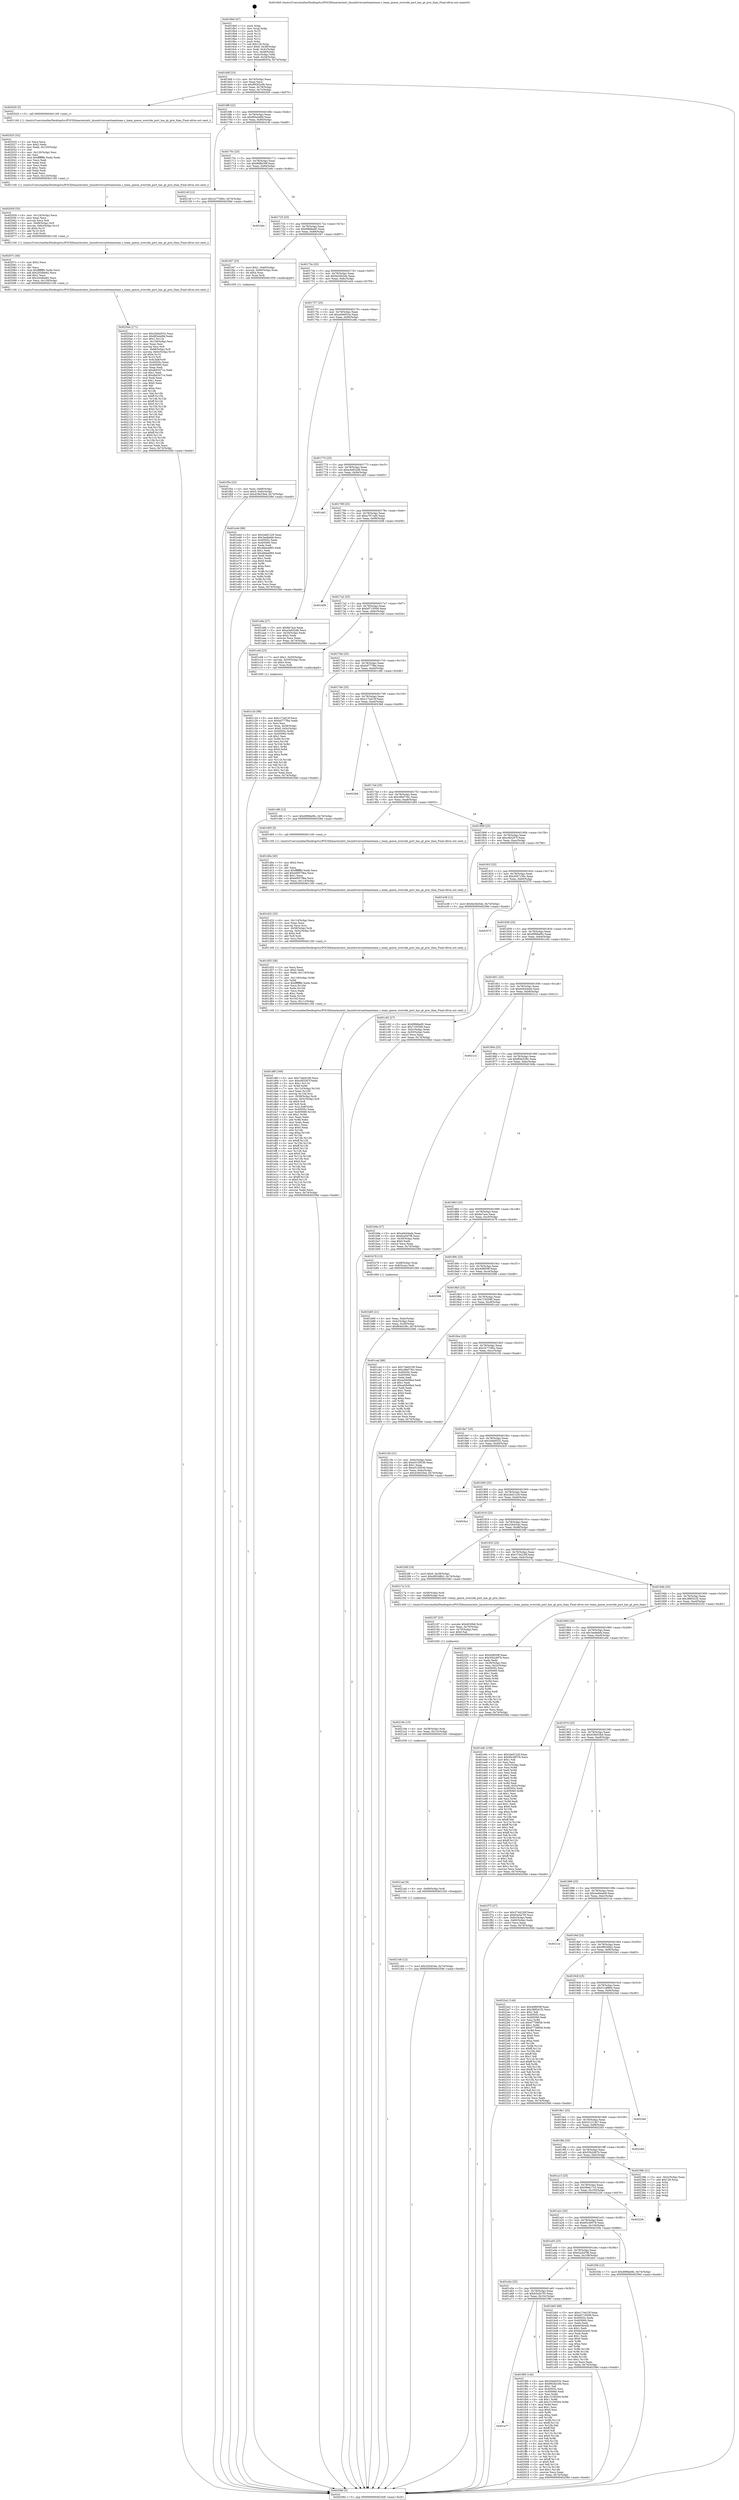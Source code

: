 digraph "0x4016b0" {
  label = "0x4016b0 (/mnt/c/Users/mathe/Desktop/tcc/POCII/binaries/extr_linuxdriversnetteamteam.c_team_queue_override_port_has_gt_prio_than_Final-ollvm.out::main(0))"
  labelloc = "t"
  node[shape=record]

  Entry [label="",width=0.3,height=0.3,shape=circle,fillcolor=black,style=filled]
  "0x4016df" [label="{
     0x4016df [23]\l
     | [instrs]\l
     &nbsp;&nbsp;0x4016df \<+3\>: mov -0x74(%rbp),%eax\l
     &nbsp;&nbsp;0x4016e2 \<+2\>: mov %eax,%ecx\l
     &nbsp;&nbsp;0x4016e4 \<+6\>: sub $0x89282c0b,%ecx\l
     &nbsp;&nbsp;0x4016ea \<+3\>: mov %eax,-0x78(%rbp)\l
     &nbsp;&nbsp;0x4016ed \<+3\>: mov %ecx,-0x7c(%rbp)\l
     &nbsp;&nbsp;0x4016f0 \<+6\>: je 0000000000402020 \<main+0x970\>\l
  }"]
  "0x402020" [label="{
     0x402020 [5]\l
     | [instrs]\l
     &nbsp;&nbsp;0x402020 \<+5\>: call 0000000000401160 \<next_i\>\l
     | [calls]\l
     &nbsp;&nbsp;0x401160 \{1\} (/mnt/c/Users/mathe/Desktop/tcc/POCII/binaries/extr_linuxdriversnetteamteam.c_team_queue_override_port_has_gt_prio_than_Final-ollvm.out::next_i)\l
  }"]
  "0x4016f6" [label="{
     0x4016f6 [22]\l
     | [instrs]\l
     &nbsp;&nbsp;0x4016f6 \<+5\>: jmp 00000000004016fb \<main+0x4b\>\l
     &nbsp;&nbsp;0x4016fb \<+3\>: mov -0x78(%rbp),%eax\l
     &nbsp;&nbsp;0x4016fe \<+5\>: sub $0x8f3a4d9d,%eax\l
     &nbsp;&nbsp;0x401703 \<+3\>: mov %eax,-0x80(%rbp)\l
     &nbsp;&nbsp;0x401706 \<+6\>: je 000000000040214f \<main+0xa9f\>\l
  }"]
  Exit [label="",width=0.3,height=0.3,shape=circle,fillcolor=black,style=filled,peripheries=2]
  "0x40214f" [label="{
     0x40214f [12]\l
     | [instrs]\l
     &nbsp;&nbsp;0x40214f \<+7\>: movl $0x1b77280c,-0x74(%rbp)\l
     &nbsp;&nbsp;0x402156 \<+5\>: jmp 000000000040258d \<main+0xedd\>\l
  }"]
  "0x40170c" [label="{
     0x40170c [25]\l
     | [instrs]\l
     &nbsp;&nbsp;0x40170c \<+5\>: jmp 0000000000401711 \<main+0x61\>\l
     &nbsp;&nbsp;0x401711 \<+3\>: mov -0x78(%rbp),%eax\l
     &nbsp;&nbsp;0x401714 \<+5\>: sub $0x96f8439f,%eax\l
     &nbsp;&nbsp;0x401719 \<+6\>: mov %eax,-0x84(%rbp)\l
     &nbsp;&nbsp;0x40171f \<+6\>: je 0000000000401b6c \<main+0x4bc\>\l
  }"]
  "0x4021b6" [label="{
     0x4021b6 [12]\l
     | [instrs]\l
     &nbsp;&nbsp;0x4021b6 \<+7\>: movl $0x32fcb54a,-0x74(%rbp)\l
     &nbsp;&nbsp;0x4021bd \<+5\>: jmp 000000000040258d \<main+0xedd\>\l
  }"]
  "0x401b6c" [label="{
     0x401b6c\l
  }", style=dashed]
  "0x401725" [label="{
     0x401725 [25]\l
     | [instrs]\l
     &nbsp;&nbsp;0x401725 \<+5\>: jmp 000000000040172a \<main+0x7a\>\l
     &nbsp;&nbsp;0x40172a \<+3\>: mov -0x78(%rbp),%eax\l
     &nbsp;&nbsp;0x40172d \<+5\>: sub $0x99fdba95,%eax\l
     &nbsp;&nbsp;0x401732 \<+6\>: mov %eax,-0x88(%rbp)\l
     &nbsp;&nbsp;0x401738 \<+6\>: je 0000000000401f47 \<main+0x897\>\l
  }"]
  "0x4021ad" [label="{
     0x4021ad [9]\l
     | [instrs]\l
     &nbsp;&nbsp;0x4021ad \<+4\>: mov -0x68(%rbp),%rdi\l
     &nbsp;&nbsp;0x4021b1 \<+5\>: call 0000000000401030 \<free@plt\>\l
     | [calls]\l
     &nbsp;&nbsp;0x401030 \{1\} (unknown)\l
  }"]
  "0x401f47" [label="{
     0x401f47 [23]\l
     | [instrs]\l
     &nbsp;&nbsp;0x401f47 \<+7\>: movl $0x1,-0x60(%rbp)\l
     &nbsp;&nbsp;0x401f4e \<+4\>: movslq -0x60(%rbp),%rax\l
     &nbsp;&nbsp;0x401f52 \<+4\>: shl $0x4,%rax\l
     &nbsp;&nbsp;0x401f56 \<+3\>: mov %rax,%rdi\l
     &nbsp;&nbsp;0x401f59 \<+5\>: call 0000000000401050 \<malloc@plt\>\l
     | [calls]\l
     &nbsp;&nbsp;0x401050 \{1\} (unknown)\l
  }"]
  "0x40173e" [label="{
     0x40173e [25]\l
     | [instrs]\l
     &nbsp;&nbsp;0x40173e \<+5\>: jmp 0000000000401743 \<main+0x93\>\l
     &nbsp;&nbsp;0x401743 \<+3\>: mov -0x78(%rbp),%eax\l
     &nbsp;&nbsp;0x401746 \<+5\>: sub $0x9a34b5de,%eax\l
     &nbsp;&nbsp;0x40174b \<+6\>: mov %eax,-0x8c(%rbp)\l
     &nbsp;&nbsp;0x401751 \<+6\>: je 0000000000401e44 \<main+0x794\>\l
  }"]
  "0x40219e" [label="{
     0x40219e [15]\l
     | [instrs]\l
     &nbsp;&nbsp;0x40219e \<+4\>: mov -0x58(%rbp),%rdi\l
     &nbsp;&nbsp;0x4021a2 \<+6\>: mov %eax,-0x12c(%rbp)\l
     &nbsp;&nbsp;0x4021a8 \<+5\>: call 0000000000401030 \<free@plt\>\l
     | [calls]\l
     &nbsp;&nbsp;0x401030 \{1\} (unknown)\l
  }"]
  "0x401e44" [label="{
     0x401e44 [88]\l
     | [instrs]\l
     &nbsp;&nbsp;0x401e44 \<+5\>: mov $0x2def1229,%eax\l
     &nbsp;&nbsp;0x401e49 \<+5\>: mov $0x3ee8abfa,%ecx\l
     &nbsp;&nbsp;0x401e4e \<+7\>: mov 0x40505c,%edx\l
     &nbsp;&nbsp;0x401e55 \<+7\>: mov 0x405060,%esi\l
     &nbsp;&nbsp;0x401e5c \<+2\>: mov %edx,%edi\l
     &nbsp;&nbsp;0x401e5e \<+6\>: sub $0x48da4965,%edi\l
     &nbsp;&nbsp;0x401e64 \<+3\>: sub $0x1,%edi\l
     &nbsp;&nbsp;0x401e67 \<+6\>: add $0x48da4965,%edi\l
     &nbsp;&nbsp;0x401e6d \<+3\>: imul %edi,%edx\l
     &nbsp;&nbsp;0x401e70 \<+3\>: and $0x1,%edx\l
     &nbsp;&nbsp;0x401e73 \<+3\>: cmp $0x0,%edx\l
     &nbsp;&nbsp;0x401e76 \<+4\>: sete %r8b\l
     &nbsp;&nbsp;0x401e7a \<+3\>: cmp $0xa,%esi\l
     &nbsp;&nbsp;0x401e7d \<+4\>: setl %r9b\l
     &nbsp;&nbsp;0x401e81 \<+3\>: mov %r8b,%r10b\l
     &nbsp;&nbsp;0x401e84 \<+3\>: and %r9b,%r10b\l
     &nbsp;&nbsp;0x401e87 \<+3\>: xor %r9b,%r8b\l
     &nbsp;&nbsp;0x401e8a \<+3\>: or %r8b,%r10b\l
     &nbsp;&nbsp;0x401e8d \<+4\>: test $0x1,%r10b\l
     &nbsp;&nbsp;0x401e91 \<+3\>: cmovne %ecx,%eax\l
     &nbsp;&nbsp;0x401e94 \<+3\>: mov %eax,-0x74(%rbp)\l
     &nbsp;&nbsp;0x401e97 \<+5\>: jmp 000000000040258d \<main+0xedd\>\l
  }"]
  "0x401757" [label="{
     0x401757 [25]\l
     | [instrs]\l
     &nbsp;&nbsp;0x401757 \<+5\>: jmp 000000000040175c \<main+0xac\>\l
     &nbsp;&nbsp;0x40175c \<+3\>: mov -0x78(%rbp),%eax\l
     &nbsp;&nbsp;0x40175f \<+5\>: sub $0xa0e6053a,%eax\l
     &nbsp;&nbsp;0x401764 \<+6\>: mov %eax,-0x90(%rbp)\l
     &nbsp;&nbsp;0x40176a \<+6\>: je 0000000000401a9a \<main+0x3ea\>\l
  }"]
  "0x402187" [label="{
     0x402187 [23]\l
     | [instrs]\l
     &nbsp;&nbsp;0x402187 \<+10\>: movabs $0x4030b6,%rdi\l
     &nbsp;&nbsp;0x402191 \<+3\>: mov %eax,-0x70(%rbp)\l
     &nbsp;&nbsp;0x402194 \<+3\>: mov -0x70(%rbp),%esi\l
     &nbsp;&nbsp;0x402197 \<+2\>: mov $0x0,%al\l
     &nbsp;&nbsp;0x402199 \<+5\>: call 0000000000401040 \<printf@plt\>\l
     | [calls]\l
     &nbsp;&nbsp;0x401040 \{1\} (unknown)\l
  }"]
  "0x401a9a" [label="{
     0x401a9a [27]\l
     | [instrs]\l
     &nbsp;&nbsp;0x401a9a \<+5\>: mov $0x8a7ace,%eax\l
     &nbsp;&nbsp;0x401a9f \<+5\>: mov $0xa3e832d6,%ecx\l
     &nbsp;&nbsp;0x401aa4 \<+3\>: mov -0x34(%rbp),%edx\l
     &nbsp;&nbsp;0x401aa7 \<+3\>: cmp $0x2,%edx\l
     &nbsp;&nbsp;0x401aaa \<+3\>: cmovne %ecx,%eax\l
     &nbsp;&nbsp;0x401aad \<+3\>: mov %eax,-0x74(%rbp)\l
     &nbsp;&nbsp;0x401ab0 \<+5\>: jmp 000000000040258d \<main+0xedd\>\l
  }"]
  "0x401770" [label="{
     0x401770 [25]\l
     | [instrs]\l
     &nbsp;&nbsp;0x401770 \<+5\>: jmp 0000000000401775 \<main+0xc5\>\l
     &nbsp;&nbsp;0x401775 \<+3\>: mov -0x78(%rbp),%eax\l
     &nbsp;&nbsp;0x401778 \<+5\>: sub $0xa3e832d6,%eax\l
     &nbsp;&nbsp;0x40177d \<+6\>: mov %eax,-0x94(%rbp)\l
     &nbsp;&nbsp;0x401783 \<+6\>: je 0000000000401ab5 \<main+0x405\>\l
  }"]
  "0x40258d" [label="{
     0x40258d [5]\l
     | [instrs]\l
     &nbsp;&nbsp;0x40258d \<+5\>: jmp 00000000004016df \<main+0x2f\>\l
  }"]
  "0x4016b0" [label="{
     0x4016b0 [47]\l
     | [instrs]\l
     &nbsp;&nbsp;0x4016b0 \<+1\>: push %rbp\l
     &nbsp;&nbsp;0x4016b1 \<+3\>: mov %rsp,%rbp\l
     &nbsp;&nbsp;0x4016b4 \<+2\>: push %r15\l
     &nbsp;&nbsp;0x4016b6 \<+2\>: push %r14\l
     &nbsp;&nbsp;0x4016b8 \<+2\>: push %r13\l
     &nbsp;&nbsp;0x4016ba \<+2\>: push %r12\l
     &nbsp;&nbsp;0x4016bc \<+1\>: push %rbx\l
     &nbsp;&nbsp;0x4016bd \<+7\>: sub $0x128,%rsp\l
     &nbsp;&nbsp;0x4016c4 \<+7\>: movl $0x0,-0x38(%rbp)\l
     &nbsp;&nbsp;0x4016cb \<+3\>: mov %edi,-0x3c(%rbp)\l
     &nbsp;&nbsp;0x4016ce \<+4\>: mov %rsi,-0x48(%rbp)\l
     &nbsp;&nbsp;0x4016d2 \<+3\>: mov -0x3c(%rbp),%edi\l
     &nbsp;&nbsp;0x4016d5 \<+3\>: mov %edi,-0x34(%rbp)\l
     &nbsp;&nbsp;0x4016d8 \<+7\>: movl $0xa0e6053a,-0x74(%rbp)\l
  }"]
  "0x4020a4" [label="{
     0x4020a4 [171]\l
     | [instrs]\l
     &nbsp;&nbsp;0x4020a4 \<+5\>: mov $0x20eb0532,%ecx\l
     &nbsp;&nbsp;0x4020a9 \<+5\>: mov $0x8f3a4d9d,%edx\l
     &nbsp;&nbsp;0x4020ae \<+3\>: mov $0x1,%r11b\l
     &nbsp;&nbsp;0x4020b1 \<+6\>: mov -0x128(%rbp),%esi\l
     &nbsp;&nbsp;0x4020b7 \<+3\>: imul %eax,%esi\l
     &nbsp;&nbsp;0x4020ba \<+3\>: movslq %esi,%r8\l
     &nbsp;&nbsp;0x4020bd \<+4\>: mov -0x68(%rbp),%r9\l
     &nbsp;&nbsp;0x4020c1 \<+4\>: movslq -0x6c(%rbp),%r10\l
     &nbsp;&nbsp;0x4020c5 \<+4\>: shl $0x4,%r10\l
     &nbsp;&nbsp;0x4020c9 \<+3\>: add %r10,%r9\l
     &nbsp;&nbsp;0x4020cc \<+4\>: mov %r8,0x8(%r9)\l
     &nbsp;&nbsp;0x4020d0 \<+7\>: mov 0x40505c,%eax\l
     &nbsp;&nbsp;0x4020d7 \<+7\>: mov 0x405060,%esi\l
     &nbsp;&nbsp;0x4020de \<+2\>: mov %eax,%edi\l
     &nbsp;&nbsp;0x4020e0 \<+6\>: add $0xdb03471e,%edi\l
     &nbsp;&nbsp;0x4020e6 \<+3\>: sub $0x1,%edi\l
     &nbsp;&nbsp;0x4020e9 \<+6\>: sub $0xdb03471e,%edi\l
     &nbsp;&nbsp;0x4020ef \<+3\>: imul %edi,%eax\l
     &nbsp;&nbsp;0x4020f2 \<+3\>: and $0x1,%eax\l
     &nbsp;&nbsp;0x4020f5 \<+3\>: cmp $0x0,%eax\l
     &nbsp;&nbsp;0x4020f8 \<+3\>: sete %bl\l
     &nbsp;&nbsp;0x4020fb \<+3\>: cmp $0xa,%esi\l
     &nbsp;&nbsp;0x4020fe \<+4\>: setl %r14b\l
     &nbsp;&nbsp;0x402102 \<+3\>: mov %bl,%r15b\l
     &nbsp;&nbsp;0x402105 \<+4\>: xor $0xff,%r15b\l
     &nbsp;&nbsp;0x402109 \<+3\>: mov %r14b,%r12b\l
     &nbsp;&nbsp;0x40210c \<+4\>: xor $0xff,%r12b\l
     &nbsp;&nbsp;0x402110 \<+4\>: xor $0x0,%r11b\l
     &nbsp;&nbsp;0x402114 \<+3\>: mov %r15b,%r13b\l
     &nbsp;&nbsp;0x402117 \<+4\>: and $0x0,%r13b\l
     &nbsp;&nbsp;0x40211b \<+3\>: and %r11b,%bl\l
     &nbsp;&nbsp;0x40211e \<+3\>: mov %r12b,%al\l
     &nbsp;&nbsp;0x402121 \<+2\>: and $0x0,%al\l
     &nbsp;&nbsp;0x402123 \<+3\>: and %r11b,%r14b\l
     &nbsp;&nbsp;0x402126 \<+3\>: or %bl,%r13b\l
     &nbsp;&nbsp;0x402129 \<+3\>: or %r14b,%al\l
     &nbsp;&nbsp;0x40212c \<+3\>: xor %al,%r13b\l
     &nbsp;&nbsp;0x40212f \<+3\>: or %r12b,%r15b\l
     &nbsp;&nbsp;0x402132 \<+4\>: xor $0xff,%r15b\l
     &nbsp;&nbsp;0x402136 \<+4\>: or $0x0,%r11b\l
     &nbsp;&nbsp;0x40213a \<+3\>: and %r11b,%r15b\l
     &nbsp;&nbsp;0x40213d \<+3\>: or %r15b,%r13b\l
     &nbsp;&nbsp;0x402140 \<+4\>: test $0x1,%r13b\l
     &nbsp;&nbsp;0x402144 \<+3\>: cmovne %edx,%ecx\l
     &nbsp;&nbsp;0x402147 \<+3\>: mov %ecx,-0x74(%rbp)\l
     &nbsp;&nbsp;0x40214a \<+5\>: jmp 000000000040258d \<main+0xedd\>\l
  }"]
  "0x401ab5" [label="{
     0x401ab5\l
  }", style=dashed]
  "0x401789" [label="{
     0x401789 [25]\l
     | [instrs]\l
     &nbsp;&nbsp;0x401789 \<+5\>: jmp 000000000040178e \<main+0xde\>\l
     &nbsp;&nbsp;0x40178e \<+3\>: mov -0x78(%rbp),%eax\l
     &nbsp;&nbsp;0x401791 \<+5\>: sub $0xa797caf5,%eax\l
     &nbsp;&nbsp;0x401796 \<+6\>: mov %eax,-0x98(%rbp)\l
     &nbsp;&nbsp;0x40179c \<+6\>: je 0000000000401b08 \<main+0x458\>\l
  }"]
  "0x40207c" [label="{
     0x40207c [40]\l
     | [instrs]\l
     &nbsp;&nbsp;0x40207c \<+5\>: mov $0x2,%ecx\l
     &nbsp;&nbsp;0x402081 \<+1\>: cltd\l
     &nbsp;&nbsp;0x402082 \<+2\>: idiv %ecx\l
     &nbsp;&nbsp;0x402084 \<+6\>: imul $0xfffffffe,%edx,%ecx\l
     &nbsp;&nbsp;0x40208a \<+6\>: add $0x2d3dbe82,%ecx\l
     &nbsp;&nbsp;0x402090 \<+3\>: add $0x1,%ecx\l
     &nbsp;&nbsp;0x402093 \<+6\>: sub $0x2d3dbe82,%ecx\l
     &nbsp;&nbsp;0x402099 \<+6\>: mov %ecx,-0x128(%rbp)\l
     &nbsp;&nbsp;0x40209f \<+5\>: call 0000000000401160 \<next_i\>\l
     | [calls]\l
     &nbsp;&nbsp;0x401160 \{1\} (/mnt/c/Users/mathe/Desktop/tcc/POCII/binaries/extr_linuxdriversnetteamteam.c_team_queue_override_port_has_gt_prio_than_Final-ollvm.out::next_i)\l
  }"]
  "0x401b08" [label="{
     0x401b08\l
  }", style=dashed]
  "0x4017a2" [label="{
     0x4017a2 [25]\l
     | [instrs]\l
     &nbsp;&nbsp;0x4017a2 \<+5\>: jmp 00000000004017a7 \<main+0xf7\>\l
     &nbsp;&nbsp;0x4017a7 \<+3\>: mov -0x78(%rbp),%eax\l
     &nbsp;&nbsp;0x4017aa \<+5\>: sub $0xb0719508,%eax\l
     &nbsp;&nbsp;0x4017af \<+6\>: mov %eax,-0x9c(%rbp)\l
     &nbsp;&nbsp;0x4017b5 \<+6\>: je 0000000000401c0d \<main+0x55d\>\l
  }"]
  "0x402059" [label="{
     0x402059 [35]\l
     | [instrs]\l
     &nbsp;&nbsp;0x402059 \<+6\>: mov -0x124(%rbp),%ecx\l
     &nbsp;&nbsp;0x40205f \<+3\>: imul %eax,%ecx\l
     &nbsp;&nbsp;0x402062 \<+3\>: movslq %ecx,%r8\l
     &nbsp;&nbsp;0x402065 \<+4\>: mov -0x68(%rbp),%r9\l
     &nbsp;&nbsp;0x402069 \<+4\>: movslq -0x6c(%rbp),%r10\l
     &nbsp;&nbsp;0x40206d \<+4\>: shl $0x4,%r10\l
     &nbsp;&nbsp;0x402071 \<+3\>: add %r10,%r9\l
     &nbsp;&nbsp;0x402074 \<+3\>: mov %r8,(%r9)\l
     &nbsp;&nbsp;0x402077 \<+5\>: call 0000000000401160 \<next_i\>\l
     | [calls]\l
     &nbsp;&nbsp;0x401160 \{1\} (/mnt/c/Users/mathe/Desktop/tcc/POCII/binaries/extr_linuxdriversnetteamteam.c_team_queue_override_port_has_gt_prio_than_Final-ollvm.out::next_i)\l
  }"]
  "0x401c0d" [label="{
     0x401c0d [23]\l
     | [instrs]\l
     &nbsp;&nbsp;0x401c0d \<+7\>: movl $0x1,-0x50(%rbp)\l
     &nbsp;&nbsp;0x401c14 \<+4\>: movslq -0x50(%rbp),%rax\l
     &nbsp;&nbsp;0x401c18 \<+4\>: shl $0x4,%rax\l
     &nbsp;&nbsp;0x401c1c \<+3\>: mov %rax,%rdi\l
     &nbsp;&nbsp;0x401c1f \<+5\>: call 0000000000401050 \<malloc@plt\>\l
     | [calls]\l
     &nbsp;&nbsp;0x401050 \{1\} (unknown)\l
  }"]
  "0x4017bb" [label="{
     0x4017bb [25]\l
     | [instrs]\l
     &nbsp;&nbsp;0x4017bb \<+5\>: jmp 00000000004017c0 \<main+0x110\>\l
     &nbsp;&nbsp;0x4017c0 \<+3\>: mov -0x78(%rbp),%eax\l
     &nbsp;&nbsp;0x4017c3 \<+5\>: sub $0xbd777fbe,%eax\l
     &nbsp;&nbsp;0x4017c8 \<+6\>: mov %eax,-0xa0(%rbp)\l
     &nbsp;&nbsp;0x4017ce \<+6\>: je 0000000000401c86 \<main+0x5d6\>\l
  }"]
  "0x402025" [label="{
     0x402025 [52]\l
     | [instrs]\l
     &nbsp;&nbsp;0x402025 \<+2\>: xor %ecx,%ecx\l
     &nbsp;&nbsp;0x402027 \<+5\>: mov $0x2,%edx\l
     &nbsp;&nbsp;0x40202c \<+6\>: mov %edx,-0x120(%rbp)\l
     &nbsp;&nbsp;0x402032 \<+1\>: cltd\l
     &nbsp;&nbsp;0x402033 \<+6\>: mov -0x120(%rbp),%esi\l
     &nbsp;&nbsp;0x402039 \<+2\>: idiv %esi\l
     &nbsp;&nbsp;0x40203b \<+6\>: imul $0xfffffffe,%edx,%edx\l
     &nbsp;&nbsp;0x402041 \<+2\>: mov %ecx,%edi\l
     &nbsp;&nbsp;0x402043 \<+2\>: sub %edx,%edi\l
     &nbsp;&nbsp;0x402045 \<+2\>: mov %ecx,%edx\l
     &nbsp;&nbsp;0x402047 \<+3\>: sub $0x1,%edx\l
     &nbsp;&nbsp;0x40204a \<+2\>: add %edx,%edi\l
     &nbsp;&nbsp;0x40204c \<+2\>: sub %edi,%ecx\l
     &nbsp;&nbsp;0x40204e \<+6\>: mov %ecx,-0x124(%rbp)\l
     &nbsp;&nbsp;0x402054 \<+5\>: call 0000000000401160 \<next_i\>\l
     | [calls]\l
     &nbsp;&nbsp;0x401160 \{1\} (/mnt/c/Users/mathe/Desktop/tcc/POCII/binaries/extr_linuxdriversnetteamteam.c_team_queue_override_port_has_gt_prio_than_Final-ollvm.out::next_i)\l
  }"]
  "0x401c86" [label="{
     0x401c86 [12]\l
     | [instrs]\l
     &nbsp;&nbsp;0x401c86 \<+7\>: movl $0xd998a08c,-0x74(%rbp)\l
     &nbsp;&nbsp;0x401c8d \<+5\>: jmp 000000000040258d \<main+0xedd\>\l
  }"]
  "0x4017d4" [label="{
     0x4017d4 [25]\l
     | [instrs]\l
     &nbsp;&nbsp;0x4017d4 \<+5\>: jmp 00000000004017d9 \<main+0x129\>\l
     &nbsp;&nbsp;0x4017d9 \<+3\>: mov -0x78(%rbp),%eax\l
     &nbsp;&nbsp;0x4017dc \<+5\>: sub $0xc17ed15f,%eax\l
     &nbsp;&nbsp;0x4017e1 \<+6\>: mov %eax,-0xa4(%rbp)\l
     &nbsp;&nbsp;0x4017e7 \<+6\>: je 00000000004023b8 \<main+0xd08\>\l
  }"]
  "0x401a77" [label="{
     0x401a77\l
  }", style=dashed]
  "0x4023b8" [label="{
     0x4023b8\l
  }", style=dashed]
  "0x4017ed" [label="{
     0x4017ed [25]\l
     | [instrs]\l
     &nbsp;&nbsp;0x4017ed \<+5\>: jmp 00000000004017f2 \<main+0x142\>\l
     &nbsp;&nbsp;0x4017f2 \<+3\>: mov -0x78(%rbp),%eax\l
     &nbsp;&nbsp;0x4017f5 \<+5\>: sub $0xc96d730c,%eax\l
     &nbsp;&nbsp;0x4017fa \<+6\>: mov %eax,-0xa8(%rbp)\l
     &nbsp;&nbsp;0x401800 \<+6\>: je 0000000000401d05 \<main+0x655\>\l
  }"]
  "0x401f90" [label="{
     0x401f90 [144]\l
     | [instrs]\l
     &nbsp;&nbsp;0x401f90 \<+5\>: mov $0x20eb0532,%eax\l
     &nbsp;&nbsp;0x401f95 \<+5\>: mov $0x89282c0b,%ecx\l
     &nbsp;&nbsp;0x401f9a \<+2\>: mov $0x1,%dl\l
     &nbsp;&nbsp;0x401f9c \<+7\>: mov 0x40505c,%esi\l
     &nbsp;&nbsp;0x401fa3 \<+7\>: mov 0x405060,%edi\l
     &nbsp;&nbsp;0x401faa \<+3\>: mov %esi,%r8d\l
     &nbsp;&nbsp;0x401fad \<+7\>: sub $0x13100264,%r8d\l
     &nbsp;&nbsp;0x401fb4 \<+4\>: sub $0x1,%r8d\l
     &nbsp;&nbsp;0x401fb8 \<+7\>: add $0x13100264,%r8d\l
     &nbsp;&nbsp;0x401fbf \<+4\>: imul %r8d,%esi\l
     &nbsp;&nbsp;0x401fc3 \<+3\>: and $0x1,%esi\l
     &nbsp;&nbsp;0x401fc6 \<+3\>: cmp $0x0,%esi\l
     &nbsp;&nbsp;0x401fc9 \<+4\>: sete %r9b\l
     &nbsp;&nbsp;0x401fcd \<+3\>: cmp $0xa,%edi\l
     &nbsp;&nbsp;0x401fd0 \<+4\>: setl %r10b\l
     &nbsp;&nbsp;0x401fd4 \<+3\>: mov %r9b,%r11b\l
     &nbsp;&nbsp;0x401fd7 \<+4\>: xor $0xff,%r11b\l
     &nbsp;&nbsp;0x401fdb \<+3\>: mov %r10b,%bl\l
     &nbsp;&nbsp;0x401fde \<+3\>: xor $0xff,%bl\l
     &nbsp;&nbsp;0x401fe1 \<+3\>: xor $0x0,%dl\l
     &nbsp;&nbsp;0x401fe4 \<+3\>: mov %r11b,%r14b\l
     &nbsp;&nbsp;0x401fe7 \<+4\>: and $0x0,%r14b\l
     &nbsp;&nbsp;0x401feb \<+3\>: and %dl,%r9b\l
     &nbsp;&nbsp;0x401fee \<+3\>: mov %bl,%r15b\l
     &nbsp;&nbsp;0x401ff1 \<+4\>: and $0x0,%r15b\l
     &nbsp;&nbsp;0x401ff5 \<+3\>: and %dl,%r10b\l
     &nbsp;&nbsp;0x401ff8 \<+3\>: or %r9b,%r14b\l
     &nbsp;&nbsp;0x401ffb \<+3\>: or %r10b,%r15b\l
     &nbsp;&nbsp;0x401ffe \<+3\>: xor %r15b,%r14b\l
     &nbsp;&nbsp;0x402001 \<+3\>: or %bl,%r11b\l
     &nbsp;&nbsp;0x402004 \<+4\>: xor $0xff,%r11b\l
     &nbsp;&nbsp;0x402008 \<+3\>: or $0x0,%dl\l
     &nbsp;&nbsp;0x40200b \<+3\>: and %dl,%r11b\l
     &nbsp;&nbsp;0x40200e \<+3\>: or %r11b,%r14b\l
     &nbsp;&nbsp;0x402011 \<+4\>: test $0x1,%r14b\l
     &nbsp;&nbsp;0x402015 \<+3\>: cmovne %ecx,%eax\l
     &nbsp;&nbsp;0x402018 \<+3\>: mov %eax,-0x74(%rbp)\l
     &nbsp;&nbsp;0x40201b \<+5\>: jmp 000000000040258d \<main+0xedd\>\l
  }"]
  "0x401d05" [label="{
     0x401d05 [5]\l
     | [instrs]\l
     &nbsp;&nbsp;0x401d05 \<+5\>: call 0000000000401160 \<next_i\>\l
     | [calls]\l
     &nbsp;&nbsp;0x401160 \{1\} (/mnt/c/Users/mathe/Desktop/tcc/POCII/binaries/extr_linuxdriversnetteamteam.c_team_queue_override_port_has_gt_prio_than_Final-ollvm.out::next_i)\l
  }"]
  "0x401806" [label="{
     0x401806 [25]\l
     | [instrs]\l
     &nbsp;&nbsp;0x401806 \<+5\>: jmp 000000000040180b \<main+0x15b\>\l
     &nbsp;&nbsp;0x40180b \<+3\>: mov -0x78(%rbp),%eax\l
     &nbsp;&nbsp;0x40180e \<+5\>: sub $0xcfd3287f,%eax\l
     &nbsp;&nbsp;0x401813 \<+6\>: mov %eax,-0xac(%rbp)\l
     &nbsp;&nbsp;0x401819 \<+6\>: je 0000000000401e38 \<main+0x788\>\l
  }"]
  "0x401f5e" [label="{
     0x401f5e [23]\l
     | [instrs]\l
     &nbsp;&nbsp;0x401f5e \<+4\>: mov %rax,-0x68(%rbp)\l
     &nbsp;&nbsp;0x401f62 \<+7\>: movl $0x0,-0x6c(%rbp)\l
     &nbsp;&nbsp;0x401f69 \<+7\>: movl $0x439e53b4,-0x74(%rbp)\l
     &nbsp;&nbsp;0x401f70 \<+5\>: jmp 000000000040258d \<main+0xedd\>\l
  }"]
  "0x401e38" [label="{
     0x401e38 [12]\l
     | [instrs]\l
     &nbsp;&nbsp;0x401e38 \<+7\>: movl $0x9a34b5de,-0x74(%rbp)\l
     &nbsp;&nbsp;0x401e3f \<+5\>: jmp 000000000040258d \<main+0xedd\>\l
  }"]
  "0x40181f" [label="{
     0x40181f [25]\l
     | [instrs]\l
     &nbsp;&nbsp;0x40181f \<+5\>: jmp 0000000000401824 \<main+0x174\>\l
     &nbsp;&nbsp;0x401824 \<+3\>: mov -0x78(%rbp),%eax\l
     &nbsp;&nbsp;0x401827 \<+5\>: sub $0xd567158c,%eax\l
     &nbsp;&nbsp;0x40182c \<+6\>: mov %eax,-0xb0(%rbp)\l
     &nbsp;&nbsp;0x401832 \<+6\>: je 0000000000402575 \<main+0xec5\>\l
  }"]
  "0x401d8f" [label="{
     0x401d8f [169]\l
     | [instrs]\l
     &nbsp;&nbsp;0x401d8f \<+5\>: mov $0x73de9199,%ecx\l
     &nbsp;&nbsp;0x401d94 \<+5\>: mov $0xcfd3287f,%edx\l
     &nbsp;&nbsp;0x401d99 \<+3\>: mov $0x1,%r11b\l
     &nbsp;&nbsp;0x401d9c \<+3\>: xor %r9d,%r9d\l
     &nbsp;&nbsp;0x401d9f \<+7\>: mov -0x11c(%rbp),%r10d\l
     &nbsp;&nbsp;0x401da6 \<+4\>: imul %eax,%r10d\l
     &nbsp;&nbsp;0x401daa \<+3\>: movslq %r10d,%rsi\l
     &nbsp;&nbsp;0x401dad \<+4\>: mov -0x58(%rbp),%rdi\l
     &nbsp;&nbsp;0x401db1 \<+4\>: movslq -0x5c(%rbp),%r8\l
     &nbsp;&nbsp;0x401db5 \<+4\>: shl $0x4,%r8\l
     &nbsp;&nbsp;0x401db9 \<+3\>: add %r8,%rdi\l
     &nbsp;&nbsp;0x401dbc \<+4\>: mov %rsi,0x8(%rdi)\l
     &nbsp;&nbsp;0x401dc0 \<+7\>: mov 0x40505c,%eax\l
     &nbsp;&nbsp;0x401dc7 \<+8\>: mov 0x405060,%r10d\l
     &nbsp;&nbsp;0x401dcf \<+4\>: sub $0x1,%r9d\l
     &nbsp;&nbsp;0x401dd3 \<+2\>: mov %eax,%ebx\l
     &nbsp;&nbsp;0x401dd5 \<+3\>: add %r9d,%ebx\l
     &nbsp;&nbsp;0x401dd8 \<+3\>: imul %ebx,%eax\l
     &nbsp;&nbsp;0x401ddb \<+3\>: and $0x1,%eax\l
     &nbsp;&nbsp;0x401dde \<+3\>: cmp $0x0,%eax\l
     &nbsp;&nbsp;0x401de1 \<+4\>: sete %r14b\l
     &nbsp;&nbsp;0x401de5 \<+4\>: cmp $0xa,%r10d\l
     &nbsp;&nbsp;0x401de9 \<+4\>: setl %r15b\l
     &nbsp;&nbsp;0x401ded \<+3\>: mov %r14b,%r12b\l
     &nbsp;&nbsp;0x401df0 \<+4\>: xor $0xff,%r12b\l
     &nbsp;&nbsp;0x401df4 \<+3\>: mov %r15b,%r13b\l
     &nbsp;&nbsp;0x401df7 \<+4\>: xor $0xff,%r13b\l
     &nbsp;&nbsp;0x401dfb \<+4\>: xor $0x0,%r11b\l
     &nbsp;&nbsp;0x401dff \<+3\>: mov %r12b,%al\l
     &nbsp;&nbsp;0x401e02 \<+2\>: and $0x0,%al\l
     &nbsp;&nbsp;0x401e04 \<+3\>: and %r11b,%r14b\l
     &nbsp;&nbsp;0x401e07 \<+3\>: mov %r13b,%sil\l
     &nbsp;&nbsp;0x401e0a \<+4\>: and $0x0,%sil\l
     &nbsp;&nbsp;0x401e0e \<+3\>: and %r11b,%r15b\l
     &nbsp;&nbsp;0x401e11 \<+3\>: or %r14b,%al\l
     &nbsp;&nbsp;0x401e14 \<+3\>: or %r15b,%sil\l
     &nbsp;&nbsp;0x401e17 \<+3\>: xor %sil,%al\l
     &nbsp;&nbsp;0x401e1a \<+3\>: or %r13b,%r12b\l
     &nbsp;&nbsp;0x401e1d \<+4\>: xor $0xff,%r12b\l
     &nbsp;&nbsp;0x401e21 \<+4\>: or $0x0,%r11b\l
     &nbsp;&nbsp;0x401e25 \<+3\>: and %r11b,%r12b\l
     &nbsp;&nbsp;0x401e28 \<+3\>: or %r12b,%al\l
     &nbsp;&nbsp;0x401e2b \<+2\>: test $0x1,%al\l
     &nbsp;&nbsp;0x401e2d \<+3\>: cmovne %edx,%ecx\l
     &nbsp;&nbsp;0x401e30 \<+3\>: mov %ecx,-0x74(%rbp)\l
     &nbsp;&nbsp;0x401e33 \<+5\>: jmp 000000000040258d \<main+0xedd\>\l
  }"]
  "0x402575" [label="{
     0x402575\l
  }", style=dashed]
  "0x401838" [label="{
     0x401838 [25]\l
     | [instrs]\l
     &nbsp;&nbsp;0x401838 \<+5\>: jmp 000000000040183d \<main+0x18d\>\l
     &nbsp;&nbsp;0x40183d \<+3\>: mov -0x78(%rbp),%eax\l
     &nbsp;&nbsp;0x401840 \<+5\>: sub $0xd998a08c,%eax\l
     &nbsp;&nbsp;0x401845 \<+6\>: mov %eax,-0xb4(%rbp)\l
     &nbsp;&nbsp;0x40184b \<+6\>: je 0000000000401c92 \<main+0x5e2\>\l
  }"]
  "0x401d55" [label="{
     0x401d55 [58]\l
     | [instrs]\l
     &nbsp;&nbsp;0x401d55 \<+2\>: xor %ecx,%ecx\l
     &nbsp;&nbsp;0x401d57 \<+5\>: mov $0x2,%edx\l
     &nbsp;&nbsp;0x401d5c \<+6\>: mov %edx,-0x118(%rbp)\l
     &nbsp;&nbsp;0x401d62 \<+1\>: cltd\l
     &nbsp;&nbsp;0x401d63 \<+7\>: mov -0x118(%rbp),%r9d\l
     &nbsp;&nbsp;0x401d6a \<+3\>: idiv %r9d\l
     &nbsp;&nbsp;0x401d6d \<+6\>: imul $0xfffffffe,%edx,%edx\l
     &nbsp;&nbsp;0x401d73 \<+3\>: mov %ecx,%r10d\l
     &nbsp;&nbsp;0x401d76 \<+3\>: sub %edx,%r10d\l
     &nbsp;&nbsp;0x401d79 \<+2\>: mov %ecx,%edx\l
     &nbsp;&nbsp;0x401d7b \<+3\>: sub $0x1,%edx\l
     &nbsp;&nbsp;0x401d7e \<+3\>: add %edx,%r10d\l
     &nbsp;&nbsp;0x401d81 \<+3\>: sub %r10d,%ecx\l
     &nbsp;&nbsp;0x401d84 \<+6\>: mov %ecx,-0x11c(%rbp)\l
     &nbsp;&nbsp;0x401d8a \<+5\>: call 0000000000401160 \<next_i\>\l
     | [calls]\l
     &nbsp;&nbsp;0x401160 \{1\} (/mnt/c/Users/mathe/Desktop/tcc/POCII/binaries/extr_linuxdriversnetteamteam.c_team_queue_override_port_has_gt_prio_than_Final-ollvm.out::next_i)\l
  }"]
  "0x401c92" [label="{
     0x401c92 [27]\l
     | [instrs]\l
     &nbsp;&nbsp;0x401c92 \<+5\>: mov $0x99fdba95,%eax\l
     &nbsp;&nbsp;0x401c97 \<+5\>: mov $0x7193590,%ecx\l
     &nbsp;&nbsp;0x401c9c \<+3\>: mov -0x5c(%rbp),%edx\l
     &nbsp;&nbsp;0x401c9f \<+3\>: cmp -0x50(%rbp),%edx\l
     &nbsp;&nbsp;0x401ca2 \<+3\>: cmovl %ecx,%eax\l
     &nbsp;&nbsp;0x401ca5 \<+3\>: mov %eax,-0x74(%rbp)\l
     &nbsp;&nbsp;0x401ca8 \<+5\>: jmp 000000000040258d \<main+0xedd\>\l
  }"]
  "0x401851" [label="{
     0x401851 [25]\l
     | [instrs]\l
     &nbsp;&nbsp;0x401851 \<+5\>: jmp 0000000000401856 \<main+0x1a6\>\l
     &nbsp;&nbsp;0x401856 \<+3\>: mov -0x78(%rbp),%eax\l
     &nbsp;&nbsp;0x401859 \<+5\>: sub $0xe0444ede,%eax\l
     &nbsp;&nbsp;0x40185e \<+6\>: mov %eax,-0xb8(%rbp)\l
     &nbsp;&nbsp;0x401864 \<+6\>: je 00000000004021c2 \<main+0xb12\>\l
  }"]
  "0x401d32" [label="{
     0x401d32 [35]\l
     | [instrs]\l
     &nbsp;&nbsp;0x401d32 \<+6\>: mov -0x114(%rbp),%ecx\l
     &nbsp;&nbsp;0x401d38 \<+3\>: imul %eax,%ecx\l
     &nbsp;&nbsp;0x401d3b \<+3\>: movslq %ecx,%rsi\l
     &nbsp;&nbsp;0x401d3e \<+4\>: mov -0x58(%rbp),%rdi\l
     &nbsp;&nbsp;0x401d42 \<+4\>: movslq -0x5c(%rbp),%r8\l
     &nbsp;&nbsp;0x401d46 \<+4\>: shl $0x4,%r8\l
     &nbsp;&nbsp;0x401d4a \<+3\>: add %r8,%rdi\l
     &nbsp;&nbsp;0x401d4d \<+3\>: mov %rsi,(%rdi)\l
     &nbsp;&nbsp;0x401d50 \<+5\>: call 0000000000401160 \<next_i\>\l
     | [calls]\l
     &nbsp;&nbsp;0x401160 \{1\} (/mnt/c/Users/mathe/Desktop/tcc/POCII/binaries/extr_linuxdriversnetteamteam.c_team_queue_override_port_has_gt_prio_than_Final-ollvm.out::next_i)\l
  }"]
  "0x4021c2" [label="{
     0x4021c2\l
  }", style=dashed]
  "0x40186a" [label="{
     0x40186a [25]\l
     | [instrs]\l
     &nbsp;&nbsp;0x40186a \<+5\>: jmp 000000000040186f \<main+0x1bf\>\l
     &nbsp;&nbsp;0x40186f \<+3\>: mov -0x78(%rbp),%eax\l
     &nbsp;&nbsp;0x401872 \<+5\>: sub $0xf64e538c,%eax\l
     &nbsp;&nbsp;0x401877 \<+6\>: mov %eax,-0xbc(%rbp)\l
     &nbsp;&nbsp;0x40187d \<+6\>: je 0000000000401b9a \<main+0x4ea\>\l
  }"]
  "0x401d0a" [label="{
     0x401d0a [40]\l
     | [instrs]\l
     &nbsp;&nbsp;0x401d0a \<+5\>: mov $0x2,%ecx\l
     &nbsp;&nbsp;0x401d0f \<+1\>: cltd\l
     &nbsp;&nbsp;0x401d10 \<+2\>: idiv %ecx\l
     &nbsp;&nbsp;0x401d12 \<+6\>: imul $0xfffffffe,%edx,%ecx\l
     &nbsp;&nbsp;0x401d18 \<+6\>: add $0xe69579ba,%ecx\l
     &nbsp;&nbsp;0x401d1e \<+3\>: add $0x1,%ecx\l
     &nbsp;&nbsp;0x401d21 \<+6\>: sub $0xe69579ba,%ecx\l
     &nbsp;&nbsp;0x401d27 \<+6\>: mov %ecx,-0x114(%rbp)\l
     &nbsp;&nbsp;0x401d2d \<+5\>: call 0000000000401160 \<next_i\>\l
     | [calls]\l
     &nbsp;&nbsp;0x401160 \{1\} (/mnt/c/Users/mathe/Desktop/tcc/POCII/binaries/extr_linuxdriversnetteamteam.c_team_queue_override_port_has_gt_prio_than_Final-ollvm.out::next_i)\l
  }"]
  "0x401b9a" [label="{
     0x401b9a [27]\l
     | [instrs]\l
     &nbsp;&nbsp;0x401b9a \<+5\>: mov $0xe0444ede,%eax\l
     &nbsp;&nbsp;0x401b9f \<+5\>: mov $0x62a5d7f8,%ecx\l
     &nbsp;&nbsp;0x401ba4 \<+3\>: mov -0x30(%rbp),%edx\l
     &nbsp;&nbsp;0x401ba7 \<+3\>: cmp $0x0,%edx\l
     &nbsp;&nbsp;0x401baa \<+3\>: cmove %ecx,%eax\l
     &nbsp;&nbsp;0x401bad \<+3\>: mov %eax,-0x74(%rbp)\l
     &nbsp;&nbsp;0x401bb0 \<+5\>: jmp 000000000040258d \<main+0xedd\>\l
  }"]
  "0x401883" [label="{
     0x401883 [25]\l
     | [instrs]\l
     &nbsp;&nbsp;0x401883 \<+5\>: jmp 0000000000401888 \<main+0x1d8\>\l
     &nbsp;&nbsp;0x401888 \<+3\>: mov -0x78(%rbp),%eax\l
     &nbsp;&nbsp;0x40188b \<+5\>: sub $0x8a7ace,%eax\l
     &nbsp;&nbsp;0x401890 \<+6\>: mov %eax,-0xc0(%rbp)\l
     &nbsp;&nbsp;0x401896 \<+6\>: je 0000000000401b78 \<main+0x4c8\>\l
  }"]
  "0x401c24" [label="{
     0x401c24 [98]\l
     | [instrs]\l
     &nbsp;&nbsp;0x401c24 \<+5\>: mov $0xc17ed15f,%ecx\l
     &nbsp;&nbsp;0x401c29 \<+5\>: mov $0xbd777fbe,%edx\l
     &nbsp;&nbsp;0x401c2e \<+2\>: xor %esi,%esi\l
     &nbsp;&nbsp;0x401c30 \<+4\>: mov %rax,-0x58(%rbp)\l
     &nbsp;&nbsp;0x401c34 \<+7\>: movl $0x0,-0x5c(%rbp)\l
     &nbsp;&nbsp;0x401c3b \<+8\>: mov 0x40505c,%r8d\l
     &nbsp;&nbsp;0x401c43 \<+8\>: mov 0x405060,%r9d\l
     &nbsp;&nbsp;0x401c4b \<+3\>: sub $0x1,%esi\l
     &nbsp;&nbsp;0x401c4e \<+3\>: mov %r8d,%r10d\l
     &nbsp;&nbsp;0x401c51 \<+3\>: add %esi,%r10d\l
     &nbsp;&nbsp;0x401c54 \<+4\>: imul %r10d,%r8d\l
     &nbsp;&nbsp;0x401c58 \<+4\>: and $0x1,%r8d\l
     &nbsp;&nbsp;0x401c5c \<+4\>: cmp $0x0,%r8d\l
     &nbsp;&nbsp;0x401c60 \<+4\>: sete %r11b\l
     &nbsp;&nbsp;0x401c64 \<+4\>: cmp $0xa,%r9d\l
     &nbsp;&nbsp;0x401c68 \<+3\>: setl %bl\l
     &nbsp;&nbsp;0x401c6b \<+3\>: mov %r11b,%r14b\l
     &nbsp;&nbsp;0x401c6e \<+3\>: and %bl,%r14b\l
     &nbsp;&nbsp;0x401c71 \<+3\>: xor %bl,%r11b\l
     &nbsp;&nbsp;0x401c74 \<+3\>: or %r11b,%r14b\l
     &nbsp;&nbsp;0x401c77 \<+4\>: test $0x1,%r14b\l
     &nbsp;&nbsp;0x401c7b \<+3\>: cmovne %edx,%ecx\l
     &nbsp;&nbsp;0x401c7e \<+3\>: mov %ecx,-0x74(%rbp)\l
     &nbsp;&nbsp;0x401c81 \<+5\>: jmp 000000000040258d \<main+0xedd\>\l
  }"]
  "0x401b78" [label="{
     0x401b78 [13]\l
     | [instrs]\l
     &nbsp;&nbsp;0x401b78 \<+4\>: mov -0x48(%rbp),%rax\l
     &nbsp;&nbsp;0x401b7c \<+4\>: mov 0x8(%rax),%rdi\l
     &nbsp;&nbsp;0x401b80 \<+5\>: call 0000000000401060 \<atoi@plt\>\l
     | [calls]\l
     &nbsp;&nbsp;0x401060 \{1\} (unknown)\l
  }"]
  "0x40189c" [label="{
     0x40189c [25]\l
     | [instrs]\l
     &nbsp;&nbsp;0x40189c \<+5\>: jmp 00000000004018a1 \<main+0x1f1\>\l
     &nbsp;&nbsp;0x4018a1 \<+3\>: mov -0x78(%rbp),%eax\l
     &nbsp;&nbsp;0x4018a4 \<+5\>: sub $0x408939f,%eax\l
     &nbsp;&nbsp;0x4018a9 \<+6\>: mov %eax,-0xc4(%rbp)\l
     &nbsp;&nbsp;0x4018af \<+6\>: je 0000000000402586 \<main+0xed6\>\l
  }"]
  "0x401b85" [label="{
     0x401b85 [21]\l
     | [instrs]\l
     &nbsp;&nbsp;0x401b85 \<+3\>: mov %eax,-0x4c(%rbp)\l
     &nbsp;&nbsp;0x401b88 \<+3\>: mov -0x4c(%rbp),%eax\l
     &nbsp;&nbsp;0x401b8b \<+3\>: mov %eax,-0x30(%rbp)\l
     &nbsp;&nbsp;0x401b8e \<+7\>: movl $0xf64e538c,-0x74(%rbp)\l
     &nbsp;&nbsp;0x401b95 \<+5\>: jmp 000000000040258d \<main+0xedd\>\l
  }"]
  "0x401a5e" [label="{
     0x401a5e [25]\l
     | [instrs]\l
     &nbsp;&nbsp;0x401a5e \<+5\>: jmp 0000000000401a63 \<main+0x3b3\>\l
     &nbsp;&nbsp;0x401a63 \<+3\>: mov -0x78(%rbp),%eax\l
     &nbsp;&nbsp;0x401a66 \<+5\>: sub $0x63a5a7f3,%eax\l
     &nbsp;&nbsp;0x401a6b \<+6\>: mov %eax,-0x10c(%rbp)\l
     &nbsp;&nbsp;0x401a71 \<+6\>: je 0000000000401f90 \<main+0x8e0\>\l
  }"]
  "0x402586" [label="{
     0x402586\l
  }", style=dashed]
  "0x4018b5" [label="{
     0x4018b5 [25]\l
     | [instrs]\l
     &nbsp;&nbsp;0x4018b5 \<+5\>: jmp 00000000004018ba \<main+0x20a\>\l
     &nbsp;&nbsp;0x4018ba \<+3\>: mov -0x78(%rbp),%eax\l
     &nbsp;&nbsp;0x4018bd \<+5\>: sub $0x7193590,%eax\l
     &nbsp;&nbsp;0x4018c2 \<+6\>: mov %eax,-0xc8(%rbp)\l
     &nbsp;&nbsp;0x4018c8 \<+6\>: je 0000000000401cad \<main+0x5fd\>\l
  }"]
  "0x401bb5" [label="{
     0x401bb5 [88]\l
     | [instrs]\l
     &nbsp;&nbsp;0x401bb5 \<+5\>: mov $0xc17ed15f,%eax\l
     &nbsp;&nbsp;0x401bba \<+5\>: mov $0xb0719508,%ecx\l
     &nbsp;&nbsp;0x401bbf \<+7\>: mov 0x40505c,%edx\l
     &nbsp;&nbsp;0x401bc6 \<+7\>: mov 0x405060,%esi\l
     &nbsp;&nbsp;0x401bcd \<+2\>: mov %edx,%edi\l
     &nbsp;&nbsp;0x401bcf \<+6\>: sub $0x6e5dced2,%edi\l
     &nbsp;&nbsp;0x401bd5 \<+3\>: sub $0x1,%edi\l
     &nbsp;&nbsp;0x401bd8 \<+6\>: add $0x6e5dced2,%edi\l
     &nbsp;&nbsp;0x401bde \<+3\>: imul %edi,%edx\l
     &nbsp;&nbsp;0x401be1 \<+3\>: and $0x1,%edx\l
     &nbsp;&nbsp;0x401be4 \<+3\>: cmp $0x0,%edx\l
     &nbsp;&nbsp;0x401be7 \<+4\>: sete %r8b\l
     &nbsp;&nbsp;0x401beb \<+3\>: cmp $0xa,%esi\l
     &nbsp;&nbsp;0x401bee \<+4\>: setl %r9b\l
     &nbsp;&nbsp;0x401bf2 \<+3\>: mov %r8b,%r10b\l
     &nbsp;&nbsp;0x401bf5 \<+3\>: and %r9b,%r10b\l
     &nbsp;&nbsp;0x401bf8 \<+3\>: xor %r9b,%r8b\l
     &nbsp;&nbsp;0x401bfb \<+3\>: or %r8b,%r10b\l
     &nbsp;&nbsp;0x401bfe \<+4\>: test $0x1,%r10b\l
     &nbsp;&nbsp;0x401c02 \<+3\>: cmovne %ecx,%eax\l
     &nbsp;&nbsp;0x401c05 \<+3\>: mov %eax,-0x74(%rbp)\l
     &nbsp;&nbsp;0x401c08 \<+5\>: jmp 000000000040258d \<main+0xedd\>\l
  }"]
  "0x401cad" [label="{
     0x401cad [88]\l
     | [instrs]\l
     &nbsp;&nbsp;0x401cad \<+5\>: mov $0x73de9199,%eax\l
     &nbsp;&nbsp;0x401cb2 \<+5\>: mov $0xc96d730c,%ecx\l
     &nbsp;&nbsp;0x401cb7 \<+7\>: mov 0x40505c,%edx\l
     &nbsp;&nbsp;0x401cbe \<+7\>: mov 0x405060,%esi\l
     &nbsp;&nbsp;0x401cc5 \<+2\>: mov %edx,%edi\l
     &nbsp;&nbsp;0x401cc7 \<+6\>: add $0xad3b08e4,%edi\l
     &nbsp;&nbsp;0x401ccd \<+3\>: sub $0x1,%edi\l
     &nbsp;&nbsp;0x401cd0 \<+6\>: sub $0xad3b08e4,%edi\l
     &nbsp;&nbsp;0x401cd6 \<+3\>: imul %edi,%edx\l
     &nbsp;&nbsp;0x401cd9 \<+3\>: and $0x1,%edx\l
     &nbsp;&nbsp;0x401cdc \<+3\>: cmp $0x0,%edx\l
     &nbsp;&nbsp;0x401cdf \<+4\>: sete %r8b\l
     &nbsp;&nbsp;0x401ce3 \<+3\>: cmp $0xa,%esi\l
     &nbsp;&nbsp;0x401ce6 \<+4\>: setl %r9b\l
     &nbsp;&nbsp;0x401cea \<+3\>: mov %r8b,%r10b\l
     &nbsp;&nbsp;0x401ced \<+3\>: and %r9b,%r10b\l
     &nbsp;&nbsp;0x401cf0 \<+3\>: xor %r9b,%r8b\l
     &nbsp;&nbsp;0x401cf3 \<+3\>: or %r8b,%r10b\l
     &nbsp;&nbsp;0x401cf6 \<+4\>: test $0x1,%r10b\l
     &nbsp;&nbsp;0x401cfa \<+3\>: cmovne %ecx,%eax\l
     &nbsp;&nbsp;0x401cfd \<+3\>: mov %eax,-0x74(%rbp)\l
     &nbsp;&nbsp;0x401d00 \<+5\>: jmp 000000000040258d \<main+0xedd\>\l
  }"]
  "0x4018ce" [label="{
     0x4018ce [25]\l
     | [instrs]\l
     &nbsp;&nbsp;0x4018ce \<+5\>: jmp 00000000004018d3 \<main+0x223\>\l
     &nbsp;&nbsp;0x4018d3 \<+3\>: mov -0x78(%rbp),%eax\l
     &nbsp;&nbsp;0x4018d6 \<+5\>: sub $0x1b77280c,%eax\l
     &nbsp;&nbsp;0x4018db \<+6\>: mov %eax,-0xcc(%rbp)\l
     &nbsp;&nbsp;0x4018e1 \<+6\>: je 000000000040215b \<main+0xaab\>\l
  }"]
  "0x401a45" [label="{
     0x401a45 [25]\l
     | [instrs]\l
     &nbsp;&nbsp;0x401a45 \<+5\>: jmp 0000000000401a4a \<main+0x39a\>\l
     &nbsp;&nbsp;0x401a4a \<+3\>: mov -0x78(%rbp),%eax\l
     &nbsp;&nbsp;0x401a4d \<+5\>: sub $0x62a5d7f8,%eax\l
     &nbsp;&nbsp;0x401a52 \<+6\>: mov %eax,-0x108(%rbp)\l
     &nbsp;&nbsp;0x401a58 \<+6\>: je 0000000000401bb5 \<main+0x505\>\l
  }"]
  "0x40215b" [label="{
     0x40215b [31]\l
     | [instrs]\l
     &nbsp;&nbsp;0x40215b \<+3\>: mov -0x6c(%rbp),%eax\l
     &nbsp;&nbsp;0x40215e \<+5\>: add $0xe5159536,%eax\l
     &nbsp;&nbsp;0x402163 \<+3\>: add $0x1,%eax\l
     &nbsp;&nbsp;0x402166 \<+5\>: sub $0xe5159536,%eax\l
     &nbsp;&nbsp;0x40216b \<+3\>: mov %eax,-0x6c(%rbp)\l
     &nbsp;&nbsp;0x40216e \<+7\>: movl $0x439e53b4,-0x74(%rbp)\l
     &nbsp;&nbsp;0x402175 \<+5\>: jmp 000000000040258d \<main+0xedd\>\l
  }"]
  "0x4018e7" [label="{
     0x4018e7 [25]\l
     | [instrs]\l
     &nbsp;&nbsp;0x4018e7 \<+5\>: jmp 00000000004018ec \<main+0x23c\>\l
     &nbsp;&nbsp;0x4018ec \<+3\>: mov -0x78(%rbp),%eax\l
     &nbsp;&nbsp;0x4018ef \<+5\>: sub $0x20eb0532,%eax\l
     &nbsp;&nbsp;0x4018f4 \<+6\>: mov %eax,-0xd0(%rbp)\l
     &nbsp;&nbsp;0x4018fa \<+6\>: je 00000000004024c0 \<main+0xe10\>\l
  }"]
  "0x401f3b" [label="{
     0x401f3b [12]\l
     | [instrs]\l
     &nbsp;&nbsp;0x401f3b \<+7\>: movl $0xd998a08c,-0x74(%rbp)\l
     &nbsp;&nbsp;0x401f42 \<+5\>: jmp 000000000040258d \<main+0xedd\>\l
  }"]
  "0x4024c0" [label="{
     0x4024c0\l
  }", style=dashed]
  "0x401900" [label="{
     0x401900 [25]\l
     | [instrs]\l
     &nbsp;&nbsp;0x401900 \<+5\>: jmp 0000000000401905 \<main+0x255\>\l
     &nbsp;&nbsp;0x401905 \<+3\>: mov -0x78(%rbp),%eax\l
     &nbsp;&nbsp;0x401908 \<+5\>: sub $0x2def1229,%eax\l
     &nbsp;&nbsp;0x40190d \<+6\>: mov %eax,-0xd4(%rbp)\l
     &nbsp;&nbsp;0x401913 \<+6\>: je 00000000004024a1 \<main+0xdf1\>\l
  }"]
  "0x401a2c" [label="{
     0x401a2c [25]\l
     | [instrs]\l
     &nbsp;&nbsp;0x401a2c \<+5\>: jmp 0000000000401a31 \<main+0x381\>\l
     &nbsp;&nbsp;0x401a31 \<+3\>: mov -0x78(%rbp),%eax\l
     &nbsp;&nbsp;0x401a34 \<+5\>: sub $0x60c49578,%eax\l
     &nbsp;&nbsp;0x401a39 \<+6\>: mov %eax,-0x104(%rbp)\l
     &nbsp;&nbsp;0x401a3f \<+6\>: je 0000000000401f3b \<main+0x88b\>\l
  }"]
  "0x4024a1" [label="{
     0x4024a1\l
  }", style=dashed]
  "0x401919" [label="{
     0x401919 [25]\l
     | [instrs]\l
     &nbsp;&nbsp;0x401919 \<+5\>: jmp 000000000040191e \<main+0x26e\>\l
     &nbsp;&nbsp;0x40191e \<+3\>: mov -0x78(%rbp),%eax\l
     &nbsp;&nbsp;0x401921 \<+5\>: sub $0x32fcb54a,%eax\l
     &nbsp;&nbsp;0x401926 \<+6\>: mov %eax,-0xd8(%rbp)\l
     &nbsp;&nbsp;0x40192c \<+6\>: je 000000000040228f \<main+0xbdf\>\l
  }"]
  "0x402226" [label="{
     0x402226\l
  }", style=dashed]
  "0x40228f" [label="{
     0x40228f [19]\l
     | [instrs]\l
     &nbsp;&nbsp;0x40228f \<+7\>: movl $0x0,-0x38(%rbp)\l
     &nbsp;&nbsp;0x402296 \<+7\>: movl $0x4f9348b2,-0x74(%rbp)\l
     &nbsp;&nbsp;0x40229d \<+5\>: jmp 000000000040258d \<main+0xedd\>\l
  }"]
  "0x401932" [label="{
     0x401932 [25]\l
     | [instrs]\l
     &nbsp;&nbsp;0x401932 \<+5\>: jmp 0000000000401937 \<main+0x287\>\l
     &nbsp;&nbsp;0x401937 \<+3\>: mov -0x78(%rbp),%eax\l
     &nbsp;&nbsp;0x40193a \<+5\>: sub $0x3744230f,%eax\l
     &nbsp;&nbsp;0x40193f \<+6\>: mov %eax,-0xdc(%rbp)\l
     &nbsp;&nbsp;0x401945 \<+6\>: je 000000000040217a \<main+0xaca\>\l
  }"]
  "0x401a13" [label="{
     0x401a13 [25]\l
     | [instrs]\l
     &nbsp;&nbsp;0x401a13 \<+5\>: jmp 0000000000401a18 \<main+0x368\>\l
     &nbsp;&nbsp;0x401a18 \<+3\>: mov -0x78(%rbp),%eax\l
     &nbsp;&nbsp;0x401a1b \<+5\>: sub $0x58eb17c5,%eax\l
     &nbsp;&nbsp;0x401a20 \<+6\>: mov %eax,-0x100(%rbp)\l
     &nbsp;&nbsp;0x401a26 \<+6\>: je 0000000000402226 \<main+0xb76\>\l
  }"]
  "0x40217a" [label="{
     0x40217a [13]\l
     | [instrs]\l
     &nbsp;&nbsp;0x40217a \<+4\>: mov -0x58(%rbp),%rdi\l
     &nbsp;&nbsp;0x40217e \<+4\>: mov -0x68(%rbp),%rsi\l
     &nbsp;&nbsp;0x402182 \<+5\>: call 0000000000401400 \<team_queue_override_port_has_gt_prio_than\>\l
     | [calls]\l
     &nbsp;&nbsp;0x401400 \{1\} (/mnt/c/Users/mathe/Desktop/tcc/POCII/binaries/extr_linuxdriversnetteamteam.c_team_queue_override_port_has_gt_prio_than_Final-ollvm.out::team_queue_override_port_has_gt_prio_than)\l
  }"]
  "0x40194b" [label="{
     0x40194b [25]\l
     | [instrs]\l
     &nbsp;&nbsp;0x40194b \<+5\>: jmp 0000000000401950 \<main+0x2a0\>\l
     &nbsp;&nbsp;0x401950 \<+3\>: mov -0x78(%rbp),%eax\l
     &nbsp;&nbsp;0x401953 \<+5\>: sub $0x388541f2,%eax\l
     &nbsp;&nbsp;0x401958 \<+6\>: mov %eax,-0xe0(%rbp)\l
     &nbsp;&nbsp;0x40195e \<+6\>: je 0000000000402332 \<main+0xc82\>\l
  }"]
  "0x40238b" [label="{
     0x40238b [21]\l
     | [instrs]\l
     &nbsp;&nbsp;0x40238b \<+3\>: mov -0x2c(%rbp),%eax\l
     &nbsp;&nbsp;0x40238e \<+7\>: add $0x128,%rsp\l
     &nbsp;&nbsp;0x402395 \<+1\>: pop %rbx\l
     &nbsp;&nbsp;0x402396 \<+2\>: pop %r12\l
     &nbsp;&nbsp;0x402398 \<+2\>: pop %r13\l
     &nbsp;&nbsp;0x40239a \<+2\>: pop %r14\l
     &nbsp;&nbsp;0x40239c \<+2\>: pop %r15\l
     &nbsp;&nbsp;0x40239e \<+1\>: pop %rbp\l
     &nbsp;&nbsp;0x40239f \<+1\>: ret\l
  }"]
  "0x402332" [label="{
     0x402332 [89]\l
     | [instrs]\l
     &nbsp;&nbsp;0x402332 \<+5\>: mov $0x408939f,%eax\l
     &nbsp;&nbsp;0x402337 \<+5\>: mov $0x55b2d97b,%ecx\l
     &nbsp;&nbsp;0x40233c \<+2\>: xor %edx,%edx\l
     &nbsp;&nbsp;0x40233e \<+3\>: mov -0x38(%rbp),%esi\l
     &nbsp;&nbsp;0x402341 \<+3\>: mov %esi,-0x2c(%rbp)\l
     &nbsp;&nbsp;0x402344 \<+7\>: mov 0x40505c,%esi\l
     &nbsp;&nbsp;0x40234b \<+7\>: mov 0x405060,%edi\l
     &nbsp;&nbsp;0x402352 \<+3\>: sub $0x1,%edx\l
     &nbsp;&nbsp;0x402355 \<+3\>: mov %esi,%r8d\l
     &nbsp;&nbsp;0x402358 \<+3\>: add %edx,%r8d\l
     &nbsp;&nbsp;0x40235b \<+4\>: imul %r8d,%esi\l
     &nbsp;&nbsp;0x40235f \<+3\>: and $0x1,%esi\l
     &nbsp;&nbsp;0x402362 \<+3\>: cmp $0x0,%esi\l
     &nbsp;&nbsp;0x402365 \<+4\>: sete %r9b\l
     &nbsp;&nbsp;0x402369 \<+3\>: cmp $0xa,%edi\l
     &nbsp;&nbsp;0x40236c \<+4\>: setl %r10b\l
     &nbsp;&nbsp;0x402370 \<+3\>: mov %r9b,%r11b\l
     &nbsp;&nbsp;0x402373 \<+3\>: and %r10b,%r11b\l
     &nbsp;&nbsp;0x402376 \<+3\>: xor %r10b,%r9b\l
     &nbsp;&nbsp;0x402379 \<+3\>: or %r9b,%r11b\l
     &nbsp;&nbsp;0x40237c \<+4\>: test $0x1,%r11b\l
     &nbsp;&nbsp;0x402380 \<+3\>: cmovne %ecx,%eax\l
     &nbsp;&nbsp;0x402383 \<+3\>: mov %eax,-0x74(%rbp)\l
     &nbsp;&nbsp;0x402386 \<+5\>: jmp 000000000040258d \<main+0xedd\>\l
  }"]
  "0x401964" [label="{
     0x401964 [25]\l
     | [instrs]\l
     &nbsp;&nbsp;0x401964 \<+5\>: jmp 0000000000401969 \<main+0x2b9\>\l
     &nbsp;&nbsp;0x401969 \<+3\>: mov -0x78(%rbp),%eax\l
     &nbsp;&nbsp;0x40196c \<+5\>: sub $0x3ee8abfa,%eax\l
     &nbsp;&nbsp;0x401971 \<+6\>: mov %eax,-0xe4(%rbp)\l
     &nbsp;&nbsp;0x401977 \<+6\>: je 0000000000401e9c \<main+0x7ec\>\l
  }"]
  "0x4019fa" [label="{
     0x4019fa [25]\l
     | [instrs]\l
     &nbsp;&nbsp;0x4019fa \<+5\>: jmp 00000000004019ff \<main+0x34f\>\l
     &nbsp;&nbsp;0x4019ff \<+3\>: mov -0x78(%rbp),%eax\l
     &nbsp;&nbsp;0x401a02 \<+5\>: sub $0x55b2d97b,%eax\l
     &nbsp;&nbsp;0x401a07 \<+6\>: mov %eax,-0xfc(%rbp)\l
     &nbsp;&nbsp;0x401a0d \<+6\>: je 000000000040238b \<main+0xcdb\>\l
  }"]
  "0x401e9c" [label="{
     0x401e9c [159]\l
     | [instrs]\l
     &nbsp;&nbsp;0x401e9c \<+5\>: mov $0x2def1229,%eax\l
     &nbsp;&nbsp;0x401ea1 \<+5\>: mov $0x60c49578,%ecx\l
     &nbsp;&nbsp;0x401ea6 \<+2\>: mov $0x1,%dl\l
     &nbsp;&nbsp;0x401ea8 \<+2\>: xor %esi,%esi\l
     &nbsp;&nbsp;0x401eaa \<+3\>: mov -0x5c(%rbp),%edi\l
     &nbsp;&nbsp;0x401ead \<+3\>: mov %esi,%r8d\l
     &nbsp;&nbsp;0x401eb0 \<+3\>: sub %edi,%r8d\l
     &nbsp;&nbsp;0x401eb3 \<+2\>: mov %esi,%edi\l
     &nbsp;&nbsp;0x401eb5 \<+3\>: sub $0x1,%edi\l
     &nbsp;&nbsp;0x401eb8 \<+3\>: add %edi,%r8d\l
     &nbsp;&nbsp;0x401ebb \<+2\>: mov %esi,%edi\l
     &nbsp;&nbsp;0x401ebd \<+3\>: sub %r8d,%edi\l
     &nbsp;&nbsp;0x401ec0 \<+3\>: mov %edi,-0x5c(%rbp)\l
     &nbsp;&nbsp;0x401ec3 \<+7\>: mov 0x40505c,%edi\l
     &nbsp;&nbsp;0x401eca \<+8\>: mov 0x405060,%r8d\l
     &nbsp;&nbsp;0x401ed2 \<+3\>: sub $0x1,%esi\l
     &nbsp;&nbsp;0x401ed5 \<+3\>: mov %edi,%r9d\l
     &nbsp;&nbsp;0x401ed8 \<+3\>: add %esi,%r9d\l
     &nbsp;&nbsp;0x401edb \<+4\>: imul %r9d,%edi\l
     &nbsp;&nbsp;0x401edf \<+3\>: and $0x1,%edi\l
     &nbsp;&nbsp;0x401ee2 \<+3\>: cmp $0x0,%edi\l
     &nbsp;&nbsp;0x401ee5 \<+4\>: sete %r10b\l
     &nbsp;&nbsp;0x401ee9 \<+4\>: cmp $0xa,%r8d\l
     &nbsp;&nbsp;0x401eed \<+4\>: setl %r11b\l
     &nbsp;&nbsp;0x401ef1 \<+3\>: mov %r10b,%bl\l
     &nbsp;&nbsp;0x401ef4 \<+3\>: xor $0xff,%bl\l
     &nbsp;&nbsp;0x401ef7 \<+3\>: mov %r11b,%r14b\l
     &nbsp;&nbsp;0x401efa \<+4\>: xor $0xff,%r14b\l
     &nbsp;&nbsp;0x401efe \<+3\>: xor $0x1,%dl\l
     &nbsp;&nbsp;0x401f01 \<+3\>: mov %bl,%r15b\l
     &nbsp;&nbsp;0x401f04 \<+4\>: and $0xff,%r15b\l
     &nbsp;&nbsp;0x401f08 \<+3\>: and %dl,%r10b\l
     &nbsp;&nbsp;0x401f0b \<+3\>: mov %r14b,%r12b\l
     &nbsp;&nbsp;0x401f0e \<+4\>: and $0xff,%r12b\l
     &nbsp;&nbsp;0x401f12 \<+3\>: and %dl,%r11b\l
     &nbsp;&nbsp;0x401f15 \<+3\>: or %r10b,%r15b\l
     &nbsp;&nbsp;0x401f18 \<+3\>: or %r11b,%r12b\l
     &nbsp;&nbsp;0x401f1b \<+3\>: xor %r12b,%r15b\l
     &nbsp;&nbsp;0x401f1e \<+3\>: or %r14b,%bl\l
     &nbsp;&nbsp;0x401f21 \<+3\>: xor $0xff,%bl\l
     &nbsp;&nbsp;0x401f24 \<+3\>: or $0x1,%dl\l
     &nbsp;&nbsp;0x401f27 \<+2\>: and %dl,%bl\l
     &nbsp;&nbsp;0x401f29 \<+3\>: or %bl,%r15b\l
     &nbsp;&nbsp;0x401f2c \<+4\>: test $0x1,%r15b\l
     &nbsp;&nbsp;0x401f30 \<+3\>: cmovne %ecx,%eax\l
     &nbsp;&nbsp;0x401f33 \<+3\>: mov %eax,-0x74(%rbp)\l
     &nbsp;&nbsp;0x401f36 \<+5\>: jmp 000000000040258d \<main+0xedd\>\l
  }"]
  "0x40197d" [label="{
     0x40197d [25]\l
     | [instrs]\l
     &nbsp;&nbsp;0x40197d \<+5\>: jmp 0000000000401982 \<main+0x2d2\>\l
     &nbsp;&nbsp;0x401982 \<+3\>: mov -0x78(%rbp),%eax\l
     &nbsp;&nbsp;0x401985 \<+5\>: sub $0x439e53b4,%eax\l
     &nbsp;&nbsp;0x40198a \<+6\>: mov %eax,-0xe8(%rbp)\l
     &nbsp;&nbsp;0x401990 \<+6\>: je 0000000000401f75 \<main+0x8c5\>\l
  }"]
  "0x402283" [label="{
     0x402283\l
  }", style=dashed]
  "0x401f75" [label="{
     0x401f75 [27]\l
     | [instrs]\l
     &nbsp;&nbsp;0x401f75 \<+5\>: mov $0x3744230f,%eax\l
     &nbsp;&nbsp;0x401f7a \<+5\>: mov $0x63a5a7f3,%ecx\l
     &nbsp;&nbsp;0x401f7f \<+3\>: mov -0x6c(%rbp),%edx\l
     &nbsp;&nbsp;0x401f82 \<+3\>: cmp -0x60(%rbp),%edx\l
     &nbsp;&nbsp;0x401f85 \<+3\>: cmovl %ecx,%eax\l
     &nbsp;&nbsp;0x401f88 \<+3\>: mov %eax,-0x74(%rbp)\l
     &nbsp;&nbsp;0x401f8b \<+5\>: jmp 000000000040258d \<main+0xedd\>\l
  }"]
  "0x401996" [label="{
     0x401996 [25]\l
     | [instrs]\l
     &nbsp;&nbsp;0x401996 \<+5\>: jmp 000000000040199b \<main+0x2eb\>\l
     &nbsp;&nbsp;0x40199b \<+3\>: mov -0x78(%rbp),%eax\l
     &nbsp;&nbsp;0x40199e \<+5\>: sub $0x4ed0eab9,%eax\l
     &nbsp;&nbsp;0x4019a3 \<+6\>: mov %eax,-0xec(%rbp)\l
     &nbsp;&nbsp;0x4019a9 \<+6\>: je 00000000004021ce \<main+0xb1e\>\l
  }"]
  "0x4019e1" [label="{
     0x4019e1 [25]\l
     | [instrs]\l
     &nbsp;&nbsp;0x4019e1 \<+5\>: jmp 00000000004019e6 \<main+0x336\>\l
     &nbsp;&nbsp;0x4019e6 \<+3\>: mov -0x78(%rbp),%eax\l
     &nbsp;&nbsp;0x4019e9 \<+5\>: sub $0x521213b7,%eax\l
     &nbsp;&nbsp;0x4019ee \<+6\>: mov %eax,-0xf8(%rbp)\l
     &nbsp;&nbsp;0x4019f4 \<+6\>: je 0000000000402283 \<main+0xbd3\>\l
  }"]
  "0x4021ce" [label="{
     0x4021ce\l
  }", style=dashed]
  "0x4019af" [label="{
     0x4019af [25]\l
     | [instrs]\l
     &nbsp;&nbsp;0x4019af \<+5\>: jmp 00000000004019b4 \<main+0x304\>\l
     &nbsp;&nbsp;0x4019b4 \<+3\>: mov -0x78(%rbp),%eax\l
     &nbsp;&nbsp;0x4019b7 \<+5\>: sub $0x4f9348b2,%eax\l
     &nbsp;&nbsp;0x4019bc \<+6\>: mov %eax,-0xf0(%rbp)\l
     &nbsp;&nbsp;0x4019c2 \<+6\>: je 00000000004022a2 \<main+0xbf2\>\l
  }"]
  "0x4023a0" [label="{
     0x4023a0\l
  }", style=dashed]
  "0x4022a2" [label="{
     0x4022a2 [144]\l
     | [instrs]\l
     &nbsp;&nbsp;0x4022a2 \<+5\>: mov $0x408939f,%eax\l
     &nbsp;&nbsp;0x4022a7 \<+5\>: mov $0x388541f2,%ecx\l
     &nbsp;&nbsp;0x4022ac \<+2\>: mov $0x1,%dl\l
     &nbsp;&nbsp;0x4022ae \<+7\>: mov 0x40505c,%esi\l
     &nbsp;&nbsp;0x4022b5 \<+7\>: mov 0x405060,%edi\l
     &nbsp;&nbsp;0x4022bc \<+3\>: mov %esi,%r8d\l
     &nbsp;&nbsp;0x4022bf \<+7\>: sub $0xd7758658,%r8d\l
     &nbsp;&nbsp;0x4022c6 \<+4\>: sub $0x1,%r8d\l
     &nbsp;&nbsp;0x4022ca \<+7\>: add $0xd7758658,%r8d\l
     &nbsp;&nbsp;0x4022d1 \<+4\>: imul %r8d,%esi\l
     &nbsp;&nbsp;0x4022d5 \<+3\>: and $0x1,%esi\l
     &nbsp;&nbsp;0x4022d8 \<+3\>: cmp $0x0,%esi\l
     &nbsp;&nbsp;0x4022db \<+4\>: sete %r9b\l
     &nbsp;&nbsp;0x4022df \<+3\>: cmp $0xa,%edi\l
     &nbsp;&nbsp;0x4022e2 \<+4\>: setl %r10b\l
     &nbsp;&nbsp;0x4022e6 \<+3\>: mov %r9b,%r11b\l
     &nbsp;&nbsp;0x4022e9 \<+4\>: xor $0xff,%r11b\l
     &nbsp;&nbsp;0x4022ed \<+3\>: mov %r10b,%bl\l
     &nbsp;&nbsp;0x4022f0 \<+3\>: xor $0xff,%bl\l
     &nbsp;&nbsp;0x4022f3 \<+3\>: xor $0x1,%dl\l
     &nbsp;&nbsp;0x4022f6 \<+3\>: mov %r11b,%r14b\l
     &nbsp;&nbsp;0x4022f9 \<+4\>: and $0xff,%r14b\l
     &nbsp;&nbsp;0x4022fd \<+3\>: and %dl,%r9b\l
     &nbsp;&nbsp;0x402300 \<+3\>: mov %bl,%r15b\l
     &nbsp;&nbsp;0x402303 \<+4\>: and $0xff,%r15b\l
     &nbsp;&nbsp;0x402307 \<+3\>: and %dl,%r10b\l
     &nbsp;&nbsp;0x40230a \<+3\>: or %r9b,%r14b\l
     &nbsp;&nbsp;0x40230d \<+3\>: or %r10b,%r15b\l
     &nbsp;&nbsp;0x402310 \<+3\>: xor %r15b,%r14b\l
     &nbsp;&nbsp;0x402313 \<+3\>: or %bl,%r11b\l
     &nbsp;&nbsp;0x402316 \<+4\>: xor $0xff,%r11b\l
     &nbsp;&nbsp;0x40231a \<+3\>: or $0x1,%dl\l
     &nbsp;&nbsp;0x40231d \<+3\>: and %dl,%r11b\l
     &nbsp;&nbsp;0x402320 \<+3\>: or %r11b,%r14b\l
     &nbsp;&nbsp;0x402323 \<+4\>: test $0x1,%r14b\l
     &nbsp;&nbsp;0x402327 \<+3\>: cmovne %ecx,%eax\l
     &nbsp;&nbsp;0x40232a \<+3\>: mov %eax,-0x74(%rbp)\l
     &nbsp;&nbsp;0x40232d \<+5\>: jmp 000000000040258d \<main+0xedd\>\l
  }"]
  "0x4019c8" [label="{
     0x4019c8 [25]\l
     | [instrs]\l
     &nbsp;&nbsp;0x4019c8 \<+5\>: jmp 00000000004019cd \<main+0x31d\>\l
     &nbsp;&nbsp;0x4019cd \<+3\>: mov -0x78(%rbp),%eax\l
     &nbsp;&nbsp;0x4019d0 \<+5\>: sub $0x51cdf804,%eax\l
     &nbsp;&nbsp;0x4019d5 \<+6\>: mov %eax,-0xf4(%rbp)\l
     &nbsp;&nbsp;0x4019db \<+6\>: je 00000000004023a0 \<main+0xcf0\>\l
  }"]
  Entry -> "0x4016b0" [label=" 1"]
  "0x4016df" -> "0x402020" [label=" 1"]
  "0x4016df" -> "0x4016f6" [label=" 25"]
  "0x40238b" -> Exit [label=" 1"]
  "0x4016f6" -> "0x40214f" [label=" 1"]
  "0x4016f6" -> "0x40170c" [label=" 24"]
  "0x402332" -> "0x40258d" [label=" 1"]
  "0x40170c" -> "0x401b6c" [label=" 0"]
  "0x40170c" -> "0x401725" [label=" 24"]
  "0x4022a2" -> "0x40258d" [label=" 1"]
  "0x401725" -> "0x401f47" [label=" 1"]
  "0x401725" -> "0x40173e" [label=" 23"]
  "0x40228f" -> "0x40258d" [label=" 1"]
  "0x40173e" -> "0x401e44" [label=" 1"]
  "0x40173e" -> "0x401757" [label=" 22"]
  "0x4021b6" -> "0x40258d" [label=" 1"]
  "0x401757" -> "0x401a9a" [label=" 1"]
  "0x401757" -> "0x401770" [label=" 21"]
  "0x401a9a" -> "0x40258d" [label=" 1"]
  "0x4016b0" -> "0x4016df" [label=" 1"]
  "0x40258d" -> "0x4016df" [label=" 25"]
  "0x4021ad" -> "0x4021b6" [label=" 1"]
  "0x401770" -> "0x401ab5" [label=" 0"]
  "0x401770" -> "0x401789" [label=" 21"]
  "0x40219e" -> "0x4021ad" [label=" 1"]
  "0x401789" -> "0x401b08" [label=" 0"]
  "0x401789" -> "0x4017a2" [label=" 21"]
  "0x402187" -> "0x40219e" [label=" 1"]
  "0x4017a2" -> "0x401c0d" [label=" 1"]
  "0x4017a2" -> "0x4017bb" [label=" 20"]
  "0x40217a" -> "0x402187" [label=" 1"]
  "0x4017bb" -> "0x401c86" [label=" 1"]
  "0x4017bb" -> "0x4017d4" [label=" 19"]
  "0x40215b" -> "0x40258d" [label=" 1"]
  "0x4017d4" -> "0x4023b8" [label=" 0"]
  "0x4017d4" -> "0x4017ed" [label=" 19"]
  "0x40214f" -> "0x40258d" [label=" 1"]
  "0x4017ed" -> "0x401d05" [label=" 1"]
  "0x4017ed" -> "0x401806" [label=" 18"]
  "0x4020a4" -> "0x40258d" [label=" 1"]
  "0x401806" -> "0x401e38" [label=" 1"]
  "0x401806" -> "0x40181f" [label=" 17"]
  "0x402059" -> "0x40207c" [label=" 1"]
  "0x40181f" -> "0x402575" [label=" 0"]
  "0x40181f" -> "0x401838" [label=" 17"]
  "0x402025" -> "0x402059" [label=" 1"]
  "0x401838" -> "0x401c92" [label=" 2"]
  "0x401838" -> "0x401851" [label=" 15"]
  "0x402020" -> "0x402025" [label=" 1"]
  "0x401851" -> "0x4021c2" [label=" 0"]
  "0x401851" -> "0x40186a" [label=" 15"]
  "0x401f90" -> "0x40258d" [label=" 1"]
  "0x40186a" -> "0x401b9a" [label=" 1"]
  "0x40186a" -> "0x401883" [label=" 14"]
  "0x401a5e" -> "0x401a77" [label=" 0"]
  "0x401883" -> "0x401b78" [label=" 1"]
  "0x401883" -> "0x40189c" [label=" 13"]
  "0x401b78" -> "0x401b85" [label=" 1"]
  "0x401b85" -> "0x40258d" [label=" 1"]
  "0x401b9a" -> "0x40258d" [label=" 1"]
  "0x401a5e" -> "0x401f90" [label=" 1"]
  "0x40189c" -> "0x402586" [label=" 0"]
  "0x40189c" -> "0x4018b5" [label=" 13"]
  "0x40207c" -> "0x4020a4" [label=" 1"]
  "0x4018b5" -> "0x401cad" [label=" 1"]
  "0x4018b5" -> "0x4018ce" [label=" 12"]
  "0x401f75" -> "0x40258d" [label=" 2"]
  "0x4018ce" -> "0x40215b" [label=" 1"]
  "0x4018ce" -> "0x4018e7" [label=" 11"]
  "0x401f47" -> "0x401f5e" [label=" 1"]
  "0x4018e7" -> "0x4024c0" [label=" 0"]
  "0x4018e7" -> "0x401900" [label=" 11"]
  "0x401f3b" -> "0x40258d" [label=" 1"]
  "0x401900" -> "0x4024a1" [label=" 0"]
  "0x401900" -> "0x401919" [label=" 11"]
  "0x401e44" -> "0x40258d" [label=" 1"]
  "0x401919" -> "0x40228f" [label=" 1"]
  "0x401919" -> "0x401932" [label=" 10"]
  "0x401e38" -> "0x40258d" [label=" 1"]
  "0x401932" -> "0x40217a" [label=" 1"]
  "0x401932" -> "0x40194b" [label=" 9"]
  "0x401d55" -> "0x401d8f" [label=" 1"]
  "0x40194b" -> "0x402332" [label=" 1"]
  "0x40194b" -> "0x401964" [label=" 8"]
  "0x401d32" -> "0x401d55" [label=" 1"]
  "0x401964" -> "0x401e9c" [label=" 1"]
  "0x401964" -> "0x40197d" [label=" 7"]
  "0x401d05" -> "0x401d0a" [label=" 1"]
  "0x40197d" -> "0x401f75" [label=" 2"]
  "0x40197d" -> "0x401996" [label=" 5"]
  "0x401cad" -> "0x40258d" [label=" 1"]
  "0x401996" -> "0x4021ce" [label=" 0"]
  "0x401996" -> "0x4019af" [label=" 5"]
  "0x401c86" -> "0x40258d" [label=" 1"]
  "0x4019af" -> "0x4022a2" [label=" 1"]
  "0x4019af" -> "0x4019c8" [label=" 4"]
  "0x401c24" -> "0x40258d" [label=" 1"]
  "0x4019c8" -> "0x4023a0" [label=" 0"]
  "0x4019c8" -> "0x4019e1" [label=" 4"]
  "0x401c92" -> "0x40258d" [label=" 2"]
  "0x4019e1" -> "0x402283" [label=" 0"]
  "0x4019e1" -> "0x4019fa" [label=" 4"]
  "0x401d0a" -> "0x401d32" [label=" 1"]
  "0x4019fa" -> "0x40238b" [label=" 1"]
  "0x4019fa" -> "0x401a13" [label=" 3"]
  "0x401d8f" -> "0x40258d" [label=" 1"]
  "0x401a13" -> "0x402226" [label=" 0"]
  "0x401a13" -> "0x401a2c" [label=" 3"]
  "0x401e9c" -> "0x40258d" [label=" 1"]
  "0x401a2c" -> "0x401f3b" [label=" 1"]
  "0x401a2c" -> "0x401a45" [label=" 2"]
  "0x401f5e" -> "0x40258d" [label=" 1"]
  "0x401a45" -> "0x401bb5" [label=" 1"]
  "0x401a45" -> "0x401a5e" [label=" 1"]
  "0x401bb5" -> "0x40258d" [label=" 1"]
  "0x401c0d" -> "0x401c24" [label=" 1"]
}
